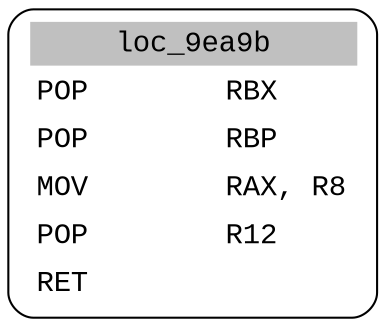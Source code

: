 digraph asm_graph {
1941 [
shape="Mrecord" fontname="Courier New"label =<<table border="0" cellborder="0" cellpadding="3"><tr><td align="center" colspan="2" bgcolor="grey">loc_9ea9b</td></tr><tr><td align="left">POP        RBX</td></tr><tr><td align="left">POP        RBP</td></tr><tr><td align="left">MOV        RAX, R8</td></tr><tr><td align="left">POP        R12</td></tr><tr><td align="left">RET        </td></tr></table>> ];
}